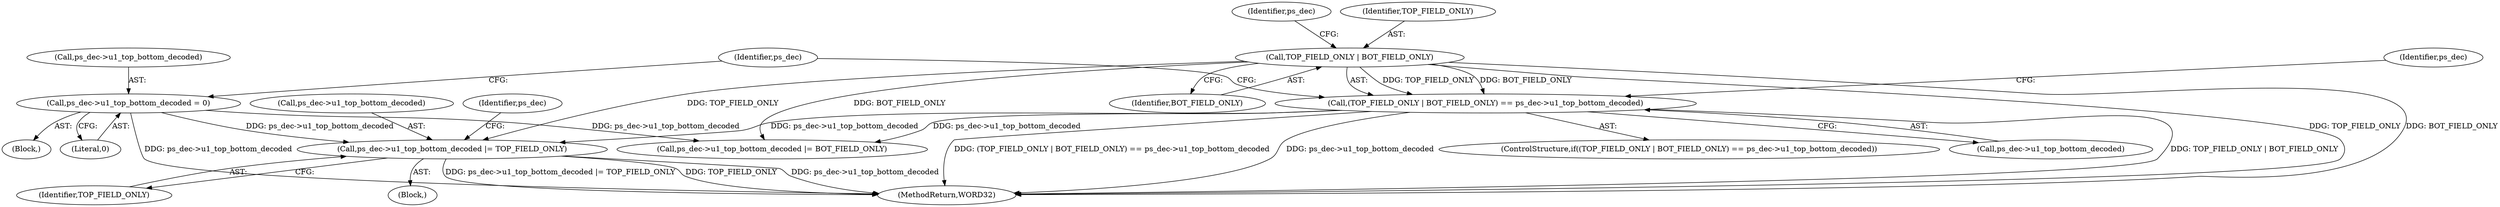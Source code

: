 digraph "0_Android_7554755536019e439433c515eeb44e701fb3bfb2@pointer" {
"1001840" [label="(Call,ps_dec->u1_top_bottom_decoded |= TOP_FIELD_ONLY)"];
"1000519" [label="(Call,ps_dec->u1_top_bottom_decoded = 0)"];
"1000511" [label="(Call,(TOP_FIELD_ONLY | BOT_FIELD_ONLY) == ps_dec->u1_top_bottom_decoded)"];
"1000512" [label="(Call,TOP_FIELD_ONLY | BOT_FIELD_ONLY)"];
"1001844" [label="(Identifier,TOP_FIELD_ONLY)"];
"1001850" [label="(Identifier,ps_dec)"];
"1000510" [label="(ControlStructure,if((TOP_FIELD_ONLY | BOT_FIELD_ONLY) == ps_dec->u1_top_bottom_decoded))"];
"1000521" [label="(Identifier,ps_dec)"];
"1000518" [label="(Block,)"];
"1000512" [label="(Call,TOP_FIELD_ONLY | BOT_FIELD_ONLY)"];
"1000516" [label="(Identifier,ps_dec)"];
"1000526" [label="(Identifier,ps_dec)"];
"1000520" [label="(Call,ps_dec->u1_top_bottom_decoded)"];
"1001841" [label="(Call,ps_dec->u1_top_bottom_decoded)"];
"1002142" [label="(MethodReturn,WORD32)"];
"1000514" [label="(Identifier,BOT_FIELD_ONLY)"];
"1000515" [label="(Call,ps_dec->u1_top_bottom_decoded)"];
"1001840" [label="(Call,ps_dec->u1_top_bottom_decoded |= TOP_FIELD_ONLY)"];
"1000513" [label="(Identifier,TOP_FIELD_ONLY)"];
"1001833" [label="(Call,ps_dec->u1_top_bottom_decoded |= BOT_FIELD_ONLY)"];
"1000511" [label="(Call,(TOP_FIELD_ONLY | BOT_FIELD_ONLY) == ps_dec->u1_top_bottom_decoded)"];
"1000519" [label="(Call,ps_dec->u1_top_bottom_decoded = 0)"];
"1001839" [label="(Block,)"];
"1000523" [label="(Literal,0)"];
"1001840" -> "1001839"  [label="AST: "];
"1001840" -> "1001844"  [label="CFG: "];
"1001841" -> "1001840"  [label="AST: "];
"1001844" -> "1001840"  [label="AST: "];
"1001850" -> "1001840"  [label="CFG: "];
"1001840" -> "1002142"  [label="DDG: ps_dec->u1_top_bottom_decoded"];
"1001840" -> "1002142"  [label="DDG: ps_dec->u1_top_bottom_decoded |= TOP_FIELD_ONLY"];
"1001840" -> "1002142"  [label="DDG: TOP_FIELD_ONLY"];
"1000519" -> "1001840"  [label="DDG: ps_dec->u1_top_bottom_decoded"];
"1000511" -> "1001840"  [label="DDG: ps_dec->u1_top_bottom_decoded"];
"1000512" -> "1001840"  [label="DDG: TOP_FIELD_ONLY"];
"1000519" -> "1000518"  [label="AST: "];
"1000519" -> "1000523"  [label="CFG: "];
"1000520" -> "1000519"  [label="AST: "];
"1000523" -> "1000519"  [label="AST: "];
"1000526" -> "1000519"  [label="CFG: "];
"1000519" -> "1002142"  [label="DDG: ps_dec->u1_top_bottom_decoded"];
"1000519" -> "1001833"  [label="DDG: ps_dec->u1_top_bottom_decoded"];
"1000511" -> "1000510"  [label="AST: "];
"1000511" -> "1000515"  [label="CFG: "];
"1000512" -> "1000511"  [label="AST: "];
"1000515" -> "1000511"  [label="AST: "];
"1000521" -> "1000511"  [label="CFG: "];
"1000526" -> "1000511"  [label="CFG: "];
"1000511" -> "1002142"  [label="DDG: (TOP_FIELD_ONLY | BOT_FIELD_ONLY) == ps_dec->u1_top_bottom_decoded"];
"1000511" -> "1002142"  [label="DDG: ps_dec->u1_top_bottom_decoded"];
"1000511" -> "1002142"  [label="DDG: TOP_FIELD_ONLY | BOT_FIELD_ONLY"];
"1000512" -> "1000511"  [label="DDG: TOP_FIELD_ONLY"];
"1000512" -> "1000511"  [label="DDG: BOT_FIELD_ONLY"];
"1000511" -> "1001833"  [label="DDG: ps_dec->u1_top_bottom_decoded"];
"1000512" -> "1000514"  [label="CFG: "];
"1000513" -> "1000512"  [label="AST: "];
"1000514" -> "1000512"  [label="AST: "];
"1000516" -> "1000512"  [label="CFG: "];
"1000512" -> "1002142"  [label="DDG: TOP_FIELD_ONLY"];
"1000512" -> "1002142"  [label="DDG: BOT_FIELD_ONLY"];
"1000512" -> "1001833"  [label="DDG: BOT_FIELD_ONLY"];
}

